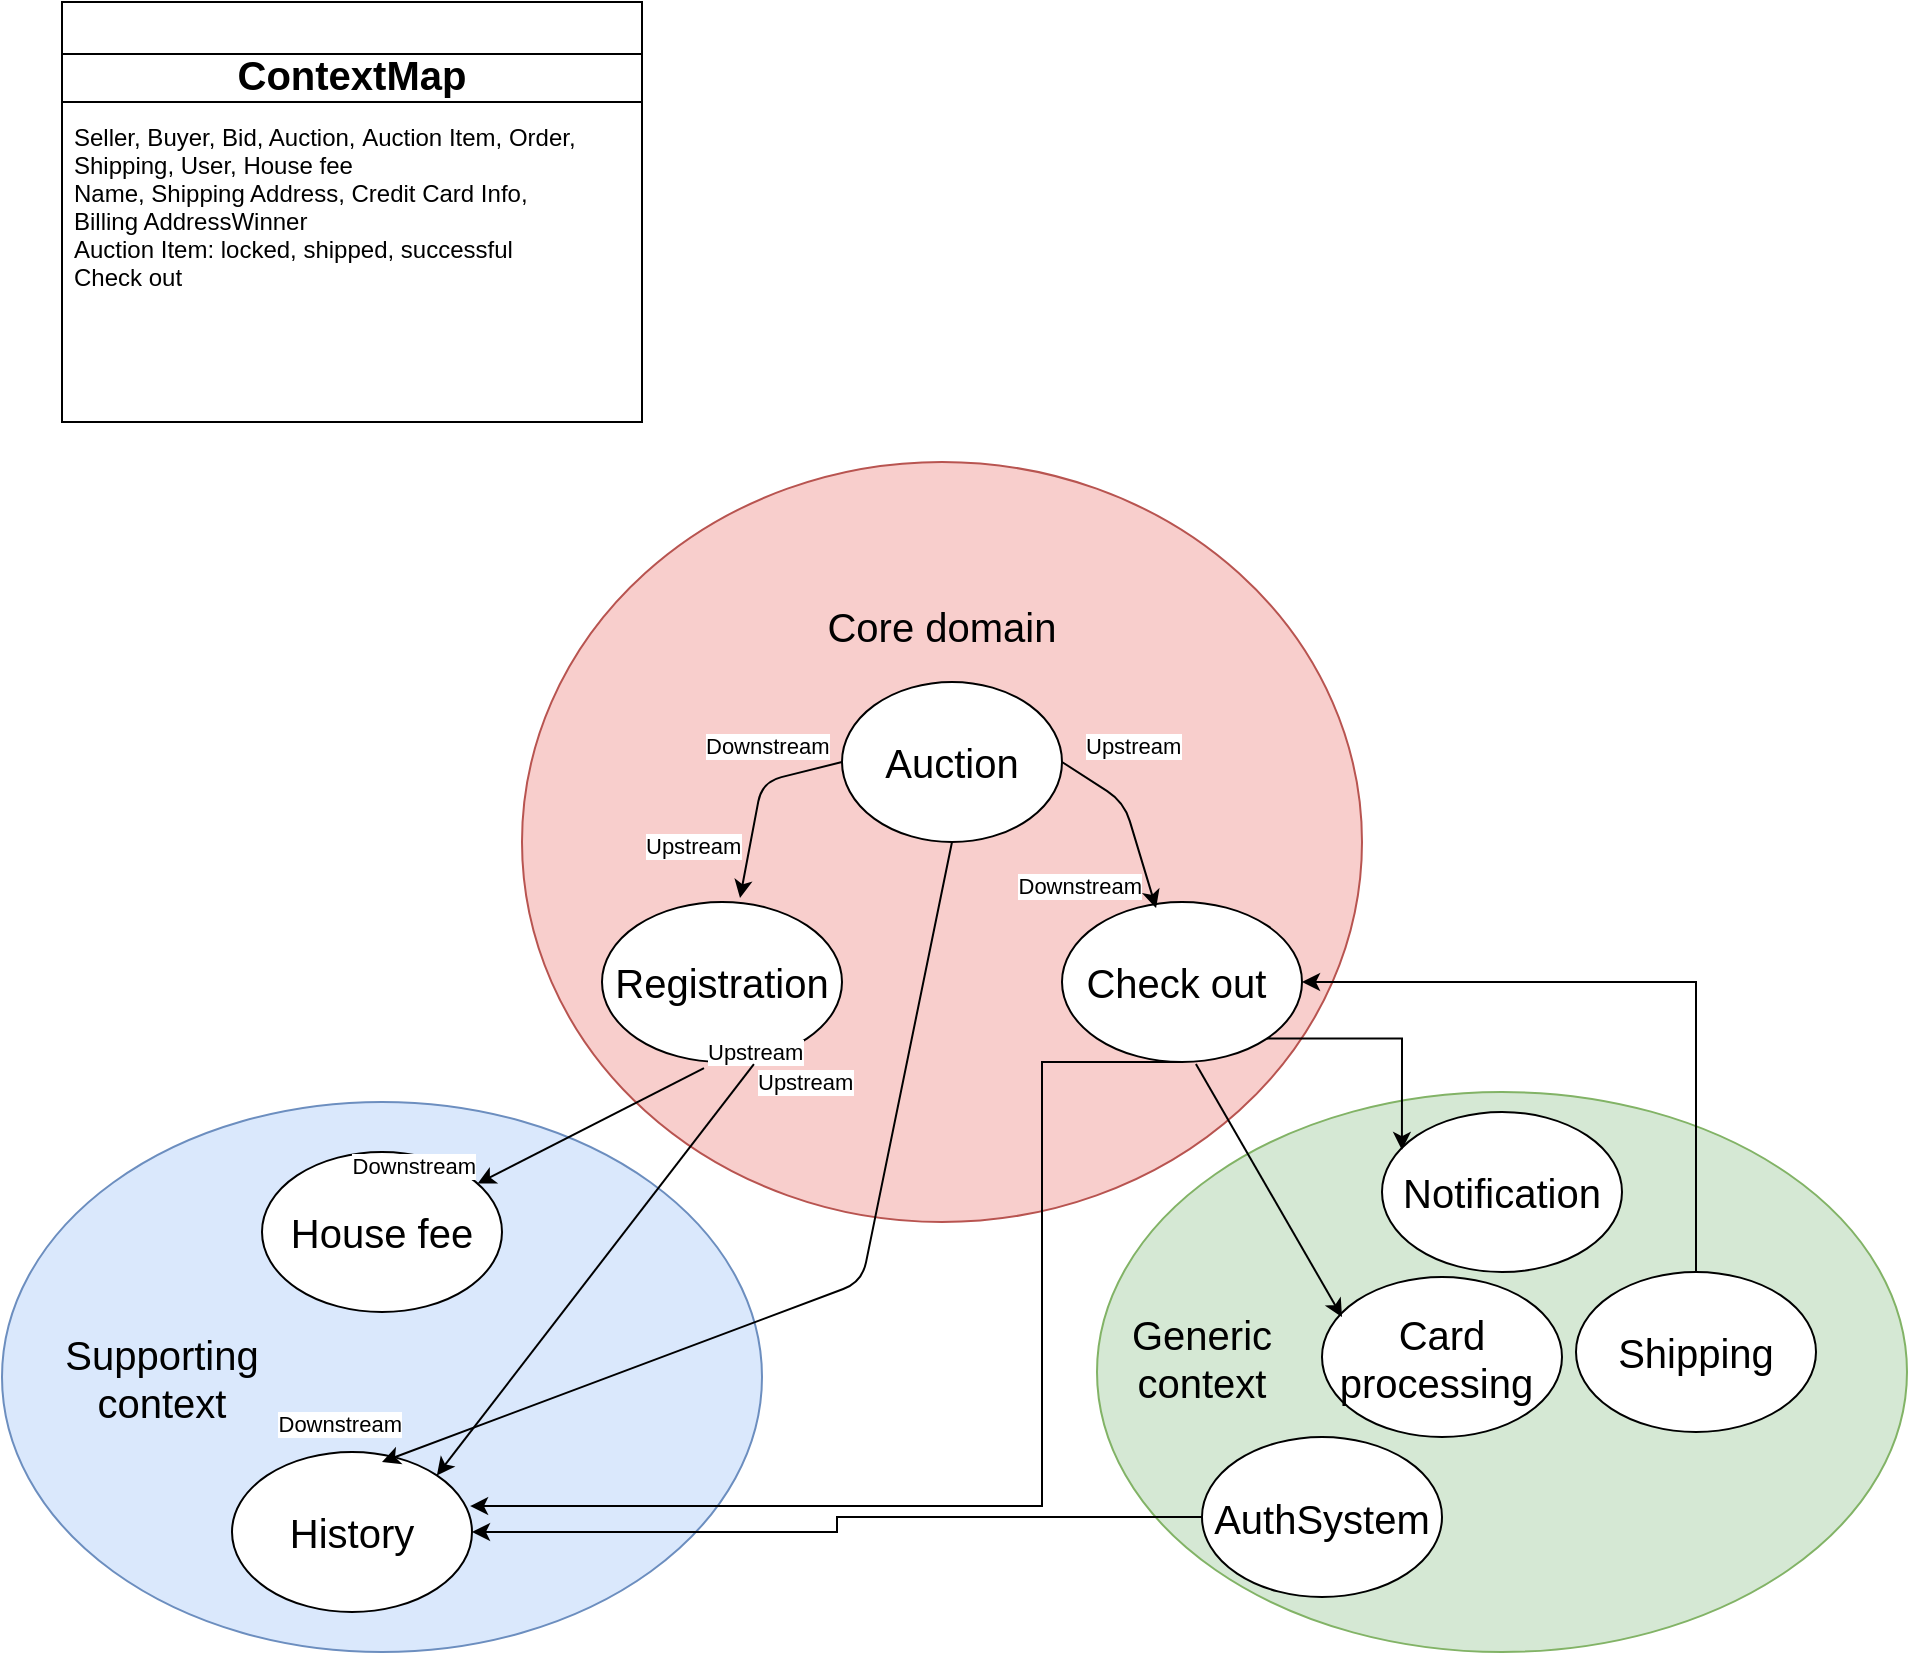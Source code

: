 <mxfile version="14.5.3" type="github">
  <diagram name="Page-1" id="929967ad-93f9-6ef4-fab6-5d389245f69c">
    <mxGraphModel dx="989" dy="645" grid="1" gridSize="10" guides="1" tooltips="1" connect="1" arrows="1" fold="1" page="1" pageScale="1.5" pageWidth="1169" pageHeight="826" background="none" math="0" shadow="0">
      <root>
        <mxCell id="0" style=";html=1;" />
        <mxCell id="1" style=";html=1;" parent="0" />
        <mxCell id="04kuM6P4BNsWd7s2vKbk-1" value="" style="swimlane;fontStyle=1;align=center;verticalAlign=top;childLayout=stackLayout;horizontal=1;startSize=26;horizontalStack=0;resizeParent=1;resizeParentMax=0;resizeLast=0;collapsible=1;marginBottom=0;" vertex="1" parent="1">
          <mxGeometry x="40" y="30" width="290" height="210" as="geometry">
            <mxRectangle x="40" y="30" width="50" height="40" as="alternateBounds" />
          </mxGeometry>
        </mxCell>
        <mxCell id="04kuM6P4BNsWd7s2vKbk-5" value="ContextMap" style="text;html=1;strokeColor=none;fillColor=none;align=center;verticalAlign=middle;whiteSpace=wrap;rounded=0;fontStyle=1;fontSize=20;" vertex="1" parent="04kuM6P4BNsWd7s2vKbk-1">
          <mxGeometry y="26" width="290" height="20" as="geometry" />
        </mxCell>
        <mxCell id="04kuM6P4BNsWd7s2vKbk-3" value="" style="line;strokeWidth=1;fillColor=none;align=left;verticalAlign=middle;spacingTop=-1;spacingLeft=3;spacingRight=3;rotatable=0;labelPosition=right;points=[];portConstraint=eastwest;" vertex="1" parent="04kuM6P4BNsWd7s2vKbk-1">
          <mxGeometry y="46" width="290" height="8" as="geometry" />
        </mxCell>
        <mxCell id="04kuM6P4BNsWd7s2vKbk-2" value="Seller, Buyer, Bid, Auction, Auction Item, Order,&#xa;Shipping, User, House fee&#xa;Name, Shipping Address, Credit Card Info,&#xa;Billing AddressWinner&#xa;Auction Item: locked, shipped, successful&#xa;Check out " style="text;strokeColor=none;fillColor=none;align=left;verticalAlign=top;spacingLeft=4;spacingRight=4;overflow=hidden;rotatable=0;points=[[0,0.5],[1,0.5]];portConstraint=eastwest;fontFamily=Helvetica;" vertex="1" parent="04kuM6P4BNsWd7s2vKbk-1">
          <mxGeometry y="54" width="290" height="156" as="geometry" />
        </mxCell>
        <mxCell id="04kuM6P4BNsWd7s2vKbk-61" value="" style="group" vertex="1" connectable="0" parent="1">
          <mxGeometry x="540" y="575" width="422.5" height="280" as="geometry" />
        </mxCell>
        <mxCell id="04kuM6P4BNsWd7s2vKbk-32" value="" style="ellipse;whiteSpace=wrap;html=1;fontFamily=Helvetica;fontSize=20;fillColor=#d5e8d4;strokeColor=#82b366;" vertex="1" parent="04kuM6P4BNsWd7s2vKbk-61">
          <mxGeometry x="17.5" width="405" height="280" as="geometry" />
        </mxCell>
        <mxCell id="04kuM6P4BNsWd7s2vKbk-26" value="AuthSystem" style="ellipse;whiteSpace=wrap;html=1;fontFamily=Helvetica;fontSize=20;" vertex="1" parent="04kuM6P4BNsWd7s2vKbk-61">
          <mxGeometry x="70" y="172.5" width="120" height="80" as="geometry" />
        </mxCell>
        <mxCell id="04kuM6P4BNsWd7s2vKbk-27" value="Shipping" style="ellipse;whiteSpace=wrap;html=1;fontFamily=Helvetica;fontSize=20;" vertex="1" parent="04kuM6P4BNsWd7s2vKbk-61">
          <mxGeometry x="257" y="90" width="120" height="80" as="geometry" />
        </mxCell>
        <mxCell id="04kuM6P4BNsWd7s2vKbk-28" value="Card processing&amp;nbsp;" style="ellipse;whiteSpace=wrap;html=1;fontFamily=Helvetica;fontSize=20;" vertex="1" parent="04kuM6P4BNsWd7s2vKbk-61">
          <mxGeometry x="130" y="92.5" width="120" height="80" as="geometry" />
        </mxCell>
        <mxCell id="04kuM6P4BNsWd7s2vKbk-30" value="Notification" style="ellipse;whiteSpace=wrap;html=1;fontFamily=Helvetica;fontSize=20;" vertex="1" parent="04kuM6P4BNsWd7s2vKbk-61">
          <mxGeometry x="160" y="10" width="120" height="80" as="geometry" />
        </mxCell>
        <mxCell id="04kuM6P4BNsWd7s2vKbk-34" value="Generic context" style="text;html=1;strokeColor=none;fillColor=none;align=center;verticalAlign=middle;whiteSpace=wrap;rounded=0;fontFamily=Helvetica;fontSize=20;" vertex="1" parent="04kuM6P4BNsWd7s2vKbk-61">
          <mxGeometry y="112.5" width="140" height="40" as="geometry" />
        </mxCell>
        <mxCell id="04kuM6P4BNsWd7s2vKbk-62" value="" style="group" vertex="1" connectable="0" parent="1">
          <mxGeometry x="10" y="580" width="380" height="275" as="geometry" />
        </mxCell>
        <mxCell id="04kuM6P4BNsWd7s2vKbk-33" value="" style="ellipse;whiteSpace=wrap;html=1;fontFamily=Helvetica;fontSize=20;fillColor=#dae8fc;strokeColor=#6c8ebf;" vertex="1" parent="04kuM6P4BNsWd7s2vKbk-62">
          <mxGeometry width="380" height="275" as="geometry" />
        </mxCell>
        <mxCell id="04kuM6P4BNsWd7s2vKbk-29" value="House fee" style="ellipse;whiteSpace=wrap;html=1;fontFamily=Helvetica;fontSize=20;" vertex="1" parent="04kuM6P4BNsWd7s2vKbk-62">
          <mxGeometry x="130" y="25" width="120" height="80" as="geometry" />
        </mxCell>
        <mxCell id="04kuM6P4BNsWd7s2vKbk-31" value="History" style="ellipse;whiteSpace=wrap;html=1;fontFamily=Helvetica;fontSize=20;" vertex="1" parent="04kuM6P4BNsWd7s2vKbk-62">
          <mxGeometry x="115" y="175" width="120" height="80" as="geometry" />
        </mxCell>
        <mxCell id="04kuM6P4BNsWd7s2vKbk-35" value="Supporting&lt;br&gt;context" style="text;html=1;strokeColor=none;fillColor=none;align=center;verticalAlign=middle;whiteSpace=wrap;rounded=0;fontFamily=Helvetica;fontSize=20;" vertex="1" parent="04kuM6P4BNsWd7s2vKbk-62">
          <mxGeometry x="60" y="127.5" width="40" height="20" as="geometry" />
        </mxCell>
        <mxCell id="04kuM6P4BNsWd7s2vKbk-63" value="" style="group" vertex="1" connectable="0" parent="1">
          <mxGeometry x="270" y="260" width="420" height="380" as="geometry" />
        </mxCell>
        <mxCell id="04kuM6P4BNsWd7s2vKbk-25" value="Core domain&lt;br&gt;&lt;br&gt;&lt;br&gt;&lt;br&gt;&lt;br&gt;&lt;br&gt;&lt;br&gt;&lt;br&gt;&lt;br&gt;&lt;br&gt;" style="ellipse;whiteSpace=wrap;html=1;fontFamily=Helvetica;fontSize=20;fillColor=#f8cecc;strokeColor=#b85450;" vertex="1" parent="04kuM6P4BNsWd7s2vKbk-63">
          <mxGeometry width="420" height="380" as="geometry" />
        </mxCell>
        <mxCell id="04kuM6P4BNsWd7s2vKbk-36" value="Check out&amp;nbsp;" style="ellipse;whiteSpace=wrap;html=1;fontFamily=Helvetica;fontSize=20;" vertex="1" parent="04kuM6P4BNsWd7s2vKbk-63">
          <mxGeometry x="270" y="220" width="120" height="80" as="geometry" />
        </mxCell>
        <mxCell id="04kuM6P4BNsWd7s2vKbk-37" value="Auction" style="ellipse;whiteSpace=wrap;html=1;fontFamily=Helvetica;fontSize=20;" vertex="1" parent="04kuM6P4BNsWd7s2vKbk-63">
          <mxGeometry x="160" y="110" width="110" height="80" as="geometry" />
        </mxCell>
        <mxCell id="04kuM6P4BNsWd7s2vKbk-38" value="Registration" style="ellipse;whiteSpace=wrap;html=1;fontFamily=Helvetica;fontSize=20;" vertex="1" parent="04kuM6P4BNsWd7s2vKbk-63">
          <mxGeometry x="40" y="220" width="120" height="80" as="geometry" />
        </mxCell>
        <mxCell id="04kuM6P4BNsWd7s2vKbk-53" value="" style="endArrow=classic;html=1;fontFamily=Helvetica;fontSize=20;entryX=0.575;entryY=-0.025;entryDx=0;entryDy=0;entryPerimeter=0;exitX=0;exitY=0.5;exitDx=0;exitDy=0;" edge="1" parent="04kuM6P4BNsWd7s2vKbk-63">
          <mxGeometry relative="1" as="geometry">
            <mxPoint x="160" y="150" as="sourcePoint" />
            <mxPoint x="109" y="218" as="targetPoint" />
            <Array as="points">
              <mxPoint x="120" y="160" />
            </Array>
          </mxGeometry>
        </mxCell>
        <mxCell id="04kuM6P4BNsWd7s2vKbk-55" value="&lt;span style=&quot;text-align: right&quot;&gt;Downstream&lt;/span&gt;" style="edgeLabel;resizable=0;html=1;align=left;verticalAlign=bottom;" connectable="0" vertex="1" parent="04kuM6P4BNsWd7s2vKbk-53">
          <mxGeometry x="-1" relative="1" as="geometry">
            <mxPoint x="-70" as="offset" />
          </mxGeometry>
        </mxCell>
        <mxCell id="04kuM6P4BNsWd7s2vKbk-57" value="" style="endArrow=classic;html=1;fontFamily=Helvetica;fontSize=20;entryX=0.392;entryY=0.038;entryDx=0;entryDy=0;entryPerimeter=0;exitX=1;exitY=0.5;exitDx=0;exitDy=0;" edge="1" parent="04kuM6P4BNsWd7s2vKbk-63" source="04kuM6P4BNsWd7s2vKbk-37" target="04kuM6P4BNsWd7s2vKbk-36">
          <mxGeometry relative="1" as="geometry">
            <mxPoint x="341" y="160" as="sourcePoint" />
            <mxPoint x="290" y="228" as="targetPoint" />
            <Array as="points">
              <mxPoint x="301" y="170" />
            </Array>
          </mxGeometry>
        </mxCell>
        <mxCell id="04kuM6P4BNsWd7s2vKbk-58" value="Upstream" style="edgeLabel;resizable=0;html=1;align=left;verticalAlign=bottom;" connectable="0" vertex="1" parent="04kuM6P4BNsWd7s2vKbk-57">
          <mxGeometry x="-1" relative="1" as="geometry">
            <mxPoint x="10" as="offset" />
          </mxGeometry>
        </mxCell>
        <mxCell id="04kuM6P4BNsWd7s2vKbk-59" value="Downstream" style="edgeLabel;resizable=0;html=1;align=right;verticalAlign=bottom;" connectable="0" vertex="1" parent="04kuM6P4BNsWd7s2vKbk-57">
          <mxGeometry x="1" relative="1" as="geometry">
            <mxPoint x="-6.95" y="-2.75" as="offset" />
          </mxGeometry>
        </mxCell>
        <mxCell id="04kuM6P4BNsWd7s2vKbk-60" value="Upstream" style="edgeLabel;resizable=0;html=1;align=left;verticalAlign=bottom;" connectable="0" vertex="1" parent="04kuM6P4BNsWd7s2vKbk-63">
          <mxGeometry x="60" y="200" as="geometry" />
        </mxCell>
        <mxCell id="04kuM6P4BNsWd7s2vKbk-71" value="" style="endArrow=classic;html=1;fontFamily=Helvetica;fontSize=20;exitX=0.425;exitY=1.038;exitDx=0;exitDy=0;exitPerimeter=0;" edge="1" parent="1" source="04kuM6P4BNsWd7s2vKbk-38" target="04kuM6P4BNsWd7s2vKbk-29">
          <mxGeometry relative="1" as="geometry">
            <mxPoint x="390" y="610" as="sourcePoint" />
            <mxPoint x="550" y="610" as="targetPoint" />
          </mxGeometry>
        </mxCell>
        <mxCell id="04kuM6P4BNsWd7s2vKbk-73" value="Upstream" style="edgeLabel;resizable=0;html=1;align=left;verticalAlign=bottom;" connectable="0" vertex="1" parent="04kuM6P4BNsWd7s2vKbk-71">
          <mxGeometry x="-1" relative="1" as="geometry" />
        </mxCell>
        <mxCell id="04kuM6P4BNsWd7s2vKbk-74" value="Downstream" style="edgeLabel;resizable=0;html=1;align=right;verticalAlign=bottom;" connectable="0" vertex="1" parent="04kuM6P4BNsWd7s2vKbk-71">
          <mxGeometry x="1" relative="1" as="geometry" />
        </mxCell>
        <mxCell id="04kuM6P4BNsWd7s2vKbk-75" value="" style="endArrow=classic;html=1;fontFamily=Helvetica;fontSize=20;entryX=1;entryY=0;entryDx=0;entryDy=0;exitX=0.633;exitY=1.013;exitDx=0;exitDy=0;exitPerimeter=0;" edge="1" parent="1" source="04kuM6P4BNsWd7s2vKbk-38" target="04kuM6P4BNsWd7s2vKbk-31">
          <mxGeometry relative="1" as="geometry">
            <mxPoint x="390" y="550" as="sourcePoint" />
            <mxPoint x="257.893" y="630.905" as="targetPoint" />
          </mxGeometry>
        </mxCell>
        <mxCell id="04kuM6P4BNsWd7s2vKbk-76" value="Upstream" style="edgeLabel;resizable=0;html=1;align=left;verticalAlign=bottom;" connectable="0" vertex="1" parent="04kuM6P4BNsWd7s2vKbk-75">
          <mxGeometry x="-1" relative="1" as="geometry">
            <mxPoint y="16.96" as="offset" />
          </mxGeometry>
        </mxCell>
        <mxCell id="04kuM6P4BNsWd7s2vKbk-77" value="Downstream" style="edgeLabel;resizable=0;html=1;align=right;verticalAlign=bottom;" connectable="0" vertex="1" parent="04kuM6P4BNsWd7s2vKbk-75">
          <mxGeometry x="1" relative="1" as="geometry">
            <mxPoint x="-17.48" y="-16.64" as="offset" />
          </mxGeometry>
        </mxCell>
        <mxCell id="04kuM6P4BNsWd7s2vKbk-90" value="" style="endArrow=classic;html=1;fontFamily=Helvetica;fontSize=20;exitX=0.5;exitY=1;exitDx=0;exitDy=0;" edge="1" parent="1" source="04kuM6P4BNsWd7s2vKbk-37">
          <mxGeometry relative="1" as="geometry">
            <mxPoint x="390" y="610" as="sourcePoint" />
            <mxPoint x="200" y="760" as="targetPoint" />
            <Array as="points">
              <mxPoint x="440" y="670" />
            </Array>
          </mxGeometry>
        </mxCell>
        <mxCell id="04kuM6P4BNsWd7s2vKbk-98" style="edgeStyle=orthogonalEdgeStyle;rounded=0;orthogonalLoop=1;jettySize=auto;html=1;exitX=0.5;exitY=1;exitDx=0;exitDy=0;entryX=0.992;entryY=0.338;entryDx=0;entryDy=0;entryPerimeter=0;fontFamily=Helvetica;fontSize=20;" edge="1" parent="1" source="04kuM6P4BNsWd7s2vKbk-36" target="04kuM6P4BNsWd7s2vKbk-31">
          <mxGeometry relative="1" as="geometry">
            <Array as="points">
              <mxPoint x="530" y="560" />
              <mxPoint x="530" y="782" />
            </Array>
          </mxGeometry>
        </mxCell>
        <mxCell id="04kuM6P4BNsWd7s2vKbk-100" value="" style="endArrow=classic;html=1;fontFamily=Helvetica;fontSize=20;exitX=0.558;exitY=1.013;exitDx=0;exitDy=0;exitPerimeter=0;entryX=1;entryY=0;entryDx=0;entryDy=0;" edge="1" parent="1" source="04kuM6P4BNsWd7s2vKbk-36" target="04kuM6P4BNsWd7s2vKbk-34">
          <mxGeometry relative="1" as="geometry">
            <mxPoint x="390" y="610" as="sourcePoint" />
            <mxPoint x="550" y="610" as="targetPoint" />
          </mxGeometry>
        </mxCell>
        <mxCell id="04kuM6P4BNsWd7s2vKbk-104" style="edgeStyle=orthogonalEdgeStyle;rounded=0;orthogonalLoop=1;jettySize=auto;html=1;exitX=0.5;exitY=0;exitDx=0;exitDy=0;entryX=1;entryY=0.5;entryDx=0;entryDy=0;fontFamily=Helvetica;fontSize=20;" edge="1" parent="1" source="04kuM6P4BNsWd7s2vKbk-27" target="04kuM6P4BNsWd7s2vKbk-36">
          <mxGeometry relative="1" as="geometry" />
        </mxCell>
        <mxCell id="04kuM6P4BNsWd7s2vKbk-105" style="edgeStyle=orthogonalEdgeStyle;rounded=0;orthogonalLoop=1;jettySize=auto;html=1;exitX=1;exitY=1;exitDx=0;exitDy=0;entryX=0.083;entryY=0.238;entryDx=0;entryDy=0;entryPerimeter=0;fontFamily=Helvetica;fontSize=20;" edge="1" parent="1" source="04kuM6P4BNsWd7s2vKbk-36" target="04kuM6P4BNsWd7s2vKbk-30">
          <mxGeometry relative="1" as="geometry" />
        </mxCell>
        <mxCell id="04kuM6P4BNsWd7s2vKbk-106" style="edgeStyle=orthogonalEdgeStyle;rounded=0;orthogonalLoop=1;jettySize=auto;html=1;exitX=0;exitY=0.5;exitDx=0;exitDy=0;fontFamily=Helvetica;fontSize=20;" edge="1" parent="1" source="04kuM6P4BNsWd7s2vKbk-26" target="04kuM6P4BNsWd7s2vKbk-31">
          <mxGeometry relative="1" as="geometry" />
        </mxCell>
      </root>
    </mxGraphModel>
  </diagram>
</mxfile>
